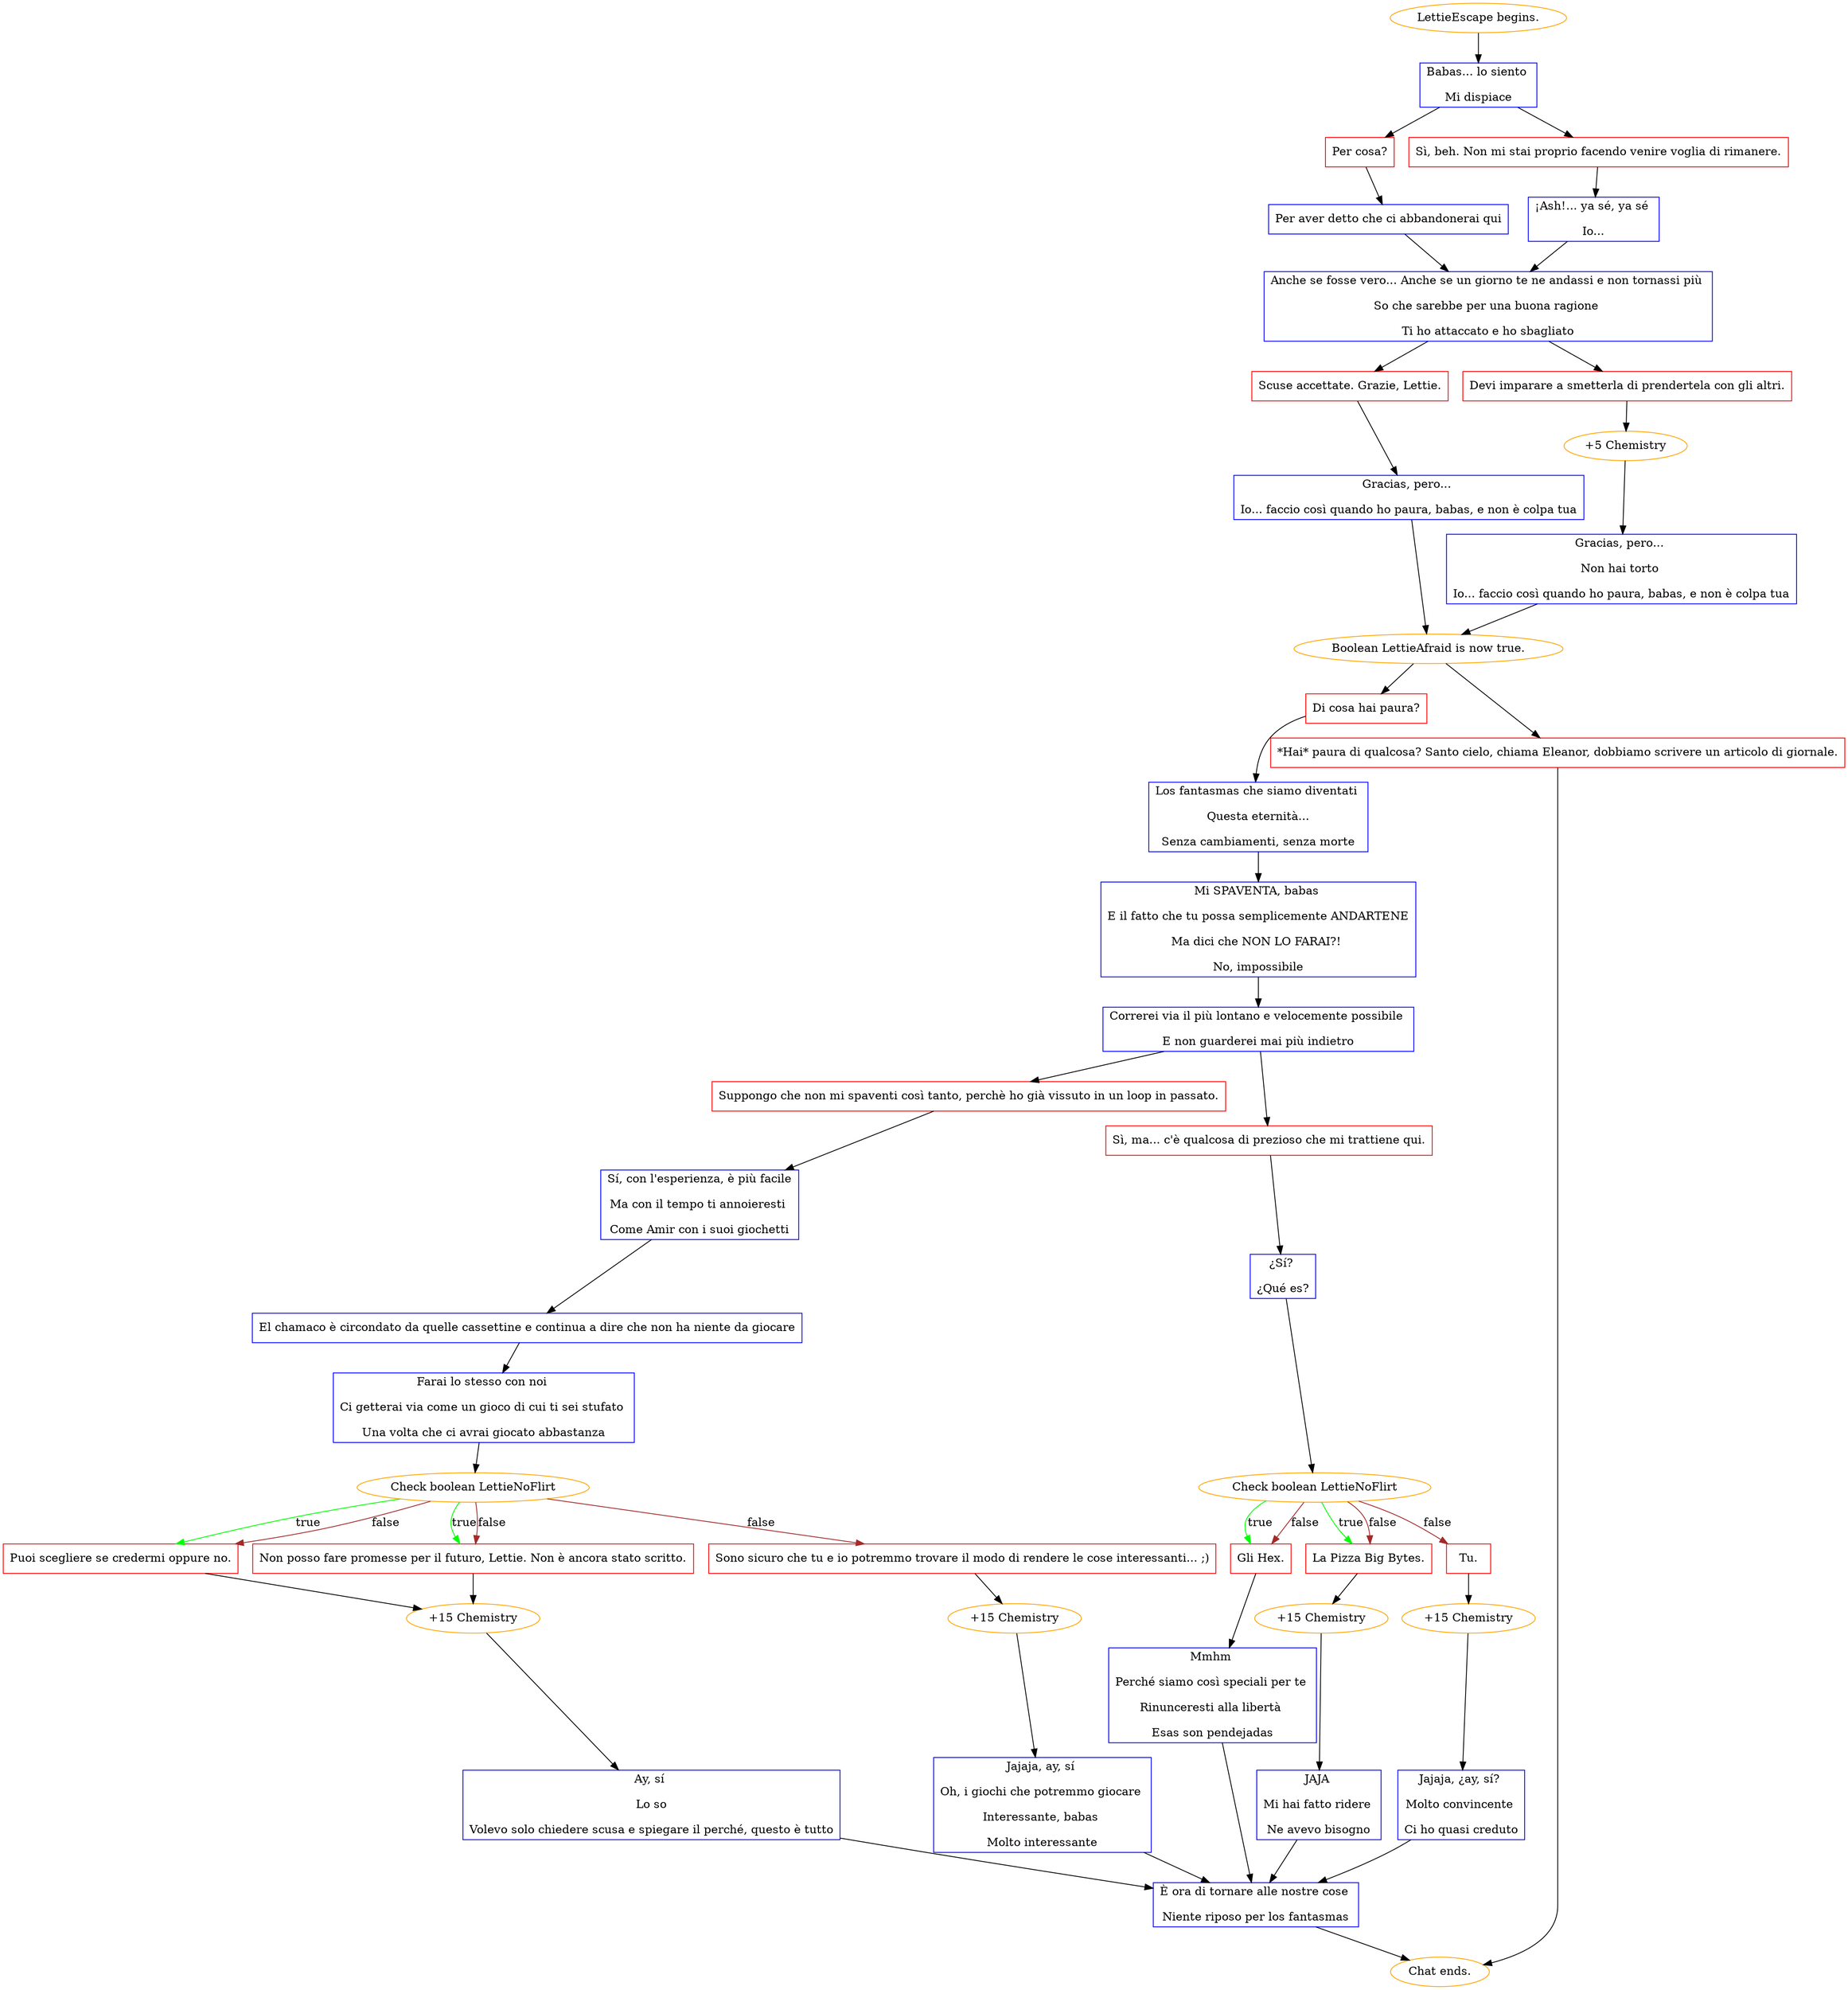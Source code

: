digraph {
	"LettieEscape begins." [color=orange];
		"LettieEscape begins." -> j3598350767;
	j3598350767 [label="Babas... lo siento 
Mi dispiace",shape=box,color=blue];
		j3598350767 -> j328145857;
		j3598350767 -> j1022684897;
	j328145857 [label="Per cosa?",shape=box,color=red];
		j328145857 -> j1641292897;
	j1022684897 [label="Sì, beh. Non mi stai proprio facendo venire voglia di rimanere.",shape=box,color=red];
		j1022684897 -> j44485490;
	j1641292897 [label="Per aver detto che ci abbandonerai qui",shape=box,color=blue];
		j1641292897 -> j2354632877;
	j44485490 [label="¡Ash!... ya sé, ya sé 
Io...",shape=box,color=blue];
		j44485490 -> j2354632877;
	j2354632877 [label="Anche se fosse vero... Anche se un giorno te ne andassi e non tornassi più 
So che sarebbe per una buona ragione 
Ti ho attaccato e ho sbagliato",shape=box,color=blue];
		j2354632877 -> j224383468;
		j2354632877 -> j1618552314;
	j224383468 [label="Scuse accettate. Grazie, Lettie.",shape=box,color=red];
		j224383468 -> j4075497704;
	j1618552314 [label="Devi imparare a smetterla di prendertela con gli altri.",shape=box,color=red];
		j1618552314 -> j3629284262;
	j4075497704 [label="Gracias, pero... 
Io... faccio così quando ho paura, babas, e non è colpa tua",shape=box,color=blue];
		j4075497704 -> j3583486497;
	j3629284262 [label="+5 Chemistry",color=orange];
		j3629284262 -> j1439510973;
	j3583486497 [label="Boolean LettieAfraid is now true.",color=orange];
		j3583486497 -> j2800500554;
		j3583486497 -> j1750988263;
	j1439510973 [label="Gracias, pero... 
Non hai torto 
Io... faccio così quando ho paura, babas, e non è colpa tua",shape=box,color=blue];
		j1439510973 -> j3583486497;
	j2800500554 [label="Di cosa hai paura?",shape=box,color=red];
		j2800500554 -> j1568247371;
	j1750988263 [label="*Hai* paura di qualcosa? Santo cielo, chiama Eleanor, dobbiamo scrivere un articolo di giornale.",shape=box,color=red];
		j1750988263 -> "Chat ends.";
	j1568247371 [label="Los fantasmas che siamo diventati 
Questa eternità...
Senza cambiamenti, senza morte",shape=box,color=blue];
		j1568247371 -> j2116533088;
	"Chat ends." [color=orange];
	j2116533088 [label="Mi SPAVENTA, babas 
E il fatto che tu possa semplicemente ANDARTENE
Ma dici che NON LO FARAI?! 
No, impossibile",shape=box,color=blue];
		j2116533088 -> j3894767807;
	j3894767807 [label="Correrei via il più lontano e velocemente possibile 
E non guarderei mai più indietro",shape=box,color=blue];
		j3894767807 -> j2013108153;
		j3894767807 -> j3764945259;
	j2013108153 [label="Suppongo che non mi spaventi così tanto, perchè ho già vissuto in un loop in passato.",shape=box,color=red];
		j2013108153 -> j2783260490;
	j3764945259 [label="Sì, ma... c'è qualcosa di prezioso che mi trattiene qui.",shape=box,color=red];
		j3764945259 -> j3078940324;
	j2783260490 [label="Sí, con l'esperienza, è più facile
Ma con il tempo ti annoieresti 
Come Amir con i suoi giochetti",shape=box,color=blue];
		j2783260490 -> j594248142;
	j3078940324 [label="¿Sí? 
¿Qué es?",shape=box,color=blue];
		j3078940324 -> j951984688;
	j594248142 [label="El chamaco è circondato da quelle cassettine e continua a dire che non ha niente da giocare",shape=box,color=blue];
		j594248142 -> j2851134429;
	j951984688 [label="Check boolean LettieNoFlirt",color=orange];
		j951984688 -> j1722751279 [label=true,color=green];
		j951984688 -> j1313973856 [label=true,color=green];
		j951984688 -> j1722751279 [label=false,color=brown];
		j951984688 -> j1313973856 [label=false,color=brown];
		j951984688 -> j218533437 [label=false,color=brown];
	j2851134429 [label="Farai lo stesso con noi 
Ci getterai via come un gioco di cui ti sei stufato 
Una volta che ci avrai giocato abbastanza",shape=box,color=blue];
		j2851134429 -> j4268600434;
	j1722751279 [label="Gli Hex.",shape=box,color=red];
		j1722751279 -> j3659360360;
	j1313973856 [label="La Pizza Big Bytes.",shape=box,color=red];
		j1313973856 -> j3747900057;
	j218533437 [label="Tu.",shape=box,color=red];
		j218533437 -> j1368396784;
	j4268600434 [label="Check boolean LettieNoFlirt",color=orange];
		j4268600434 -> j2070738639 [label=true,color=green];
		j4268600434 -> j2027885128 [label=true,color=green];
		j4268600434 -> j2070738639 [label=false,color=brown];
		j4268600434 -> j2027885128 [label=false,color=brown];
		j4268600434 -> j532355342 [label=false,color=brown];
	j3659360360 [label="Mmhm 
Perché siamo così speciali per te 
Rinunceresti alla libertà 
Esas son pendejadas",shape=box,color=blue];
		j3659360360 -> j3220100534;
	j3747900057 [label="+15 Chemistry",color=orange];
		j3747900057 -> j1802908713;
	j1368396784 [label="+15 Chemistry",color=orange];
		j1368396784 -> j2704742051;
	j2070738639 [label="Puoi scegliere se credermi oppure no.",shape=box,color=red];
		j2070738639 -> j4282122461;
	j2027885128 [label="Non posso fare promesse per il futuro, Lettie. Non è ancora stato scritto.",shape=box,color=red];
		j2027885128 -> j4282122461;
	j532355342 [label="Sono sicuro che tu e io potremmo trovare il modo di rendere le cose interessanti... ;)",shape=box,color=red];
		j532355342 -> j2439771234;
	j3220100534 [label="È ora di tornare alle nostre cose 
Niente riposo per los fantasmas",shape=box,color=blue];
		j3220100534 -> "Chat ends.";
	j1802908713 [label="JAJA 
Mi hai fatto ridere 
Ne avevo bisogno",shape=box,color=blue];
		j1802908713 -> j3220100534;
	j2704742051 [label="Jajaja, ¿ay, sí? 
Molto convincente 
Ci ho quasi creduto",shape=box,color=blue];
		j2704742051 -> j3220100534;
	j4282122461 [label="+15 Chemistry",color=orange];
		j4282122461 -> j1683950741;
	j2439771234 [label="+15 Chemistry",color=orange];
		j2439771234 -> j2220183566;
	j1683950741 [label="Ay, sí 
Lo so
Volevo solo chiedere scusa e spiegare il perché, questo è tutto",shape=box,color=blue];
		j1683950741 -> j3220100534;
	j2220183566 [label="Jajaja, ay, sí 
Oh, i giochi che potremmo giocare 
Interessante, babas 
Molto interessante",shape=box,color=blue];
		j2220183566 -> j3220100534;
}